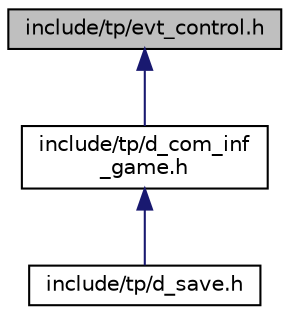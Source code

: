 digraph "include/tp/evt_control.h"
{
 // LATEX_PDF_SIZE
  edge [fontname="Helvetica",fontsize="10",labelfontname="Helvetica",labelfontsize="10"];
  node [fontname="Helvetica",fontsize="10",shape=record];
  Node1 [label="include/tp/evt_control.h",height=0.2,width=0.4,color="black", fillcolor="grey75", style="filled", fontcolor="black",tooltip="Holds members event & cutscene control field."];
  Node1 -> Node2 [dir="back",color="midnightblue",fontsize="10",style="solid",fontname="Helvetica"];
  Node2 [label="include/tp/d_com_inf\l_game.h",height=0.2,width=0.4,color="black", fillcolor="white", style="filled",URL="$dd/de1/d__com__inf__game_8h.html",tooltip="Holds general game information."];
  Node2 -> Node3 [dir="back",color="midnightblue",fontsize="10",style="solid",fontname="Helvetica"];
  Node3 [label="include/tp/d_save.h",height=0.2,width=0.4,color="black", fillcolor="white", style="filled",URL="$dd/dba/d__save_8h.html",tooltip="Holds symbols of the d_save field."];
}
